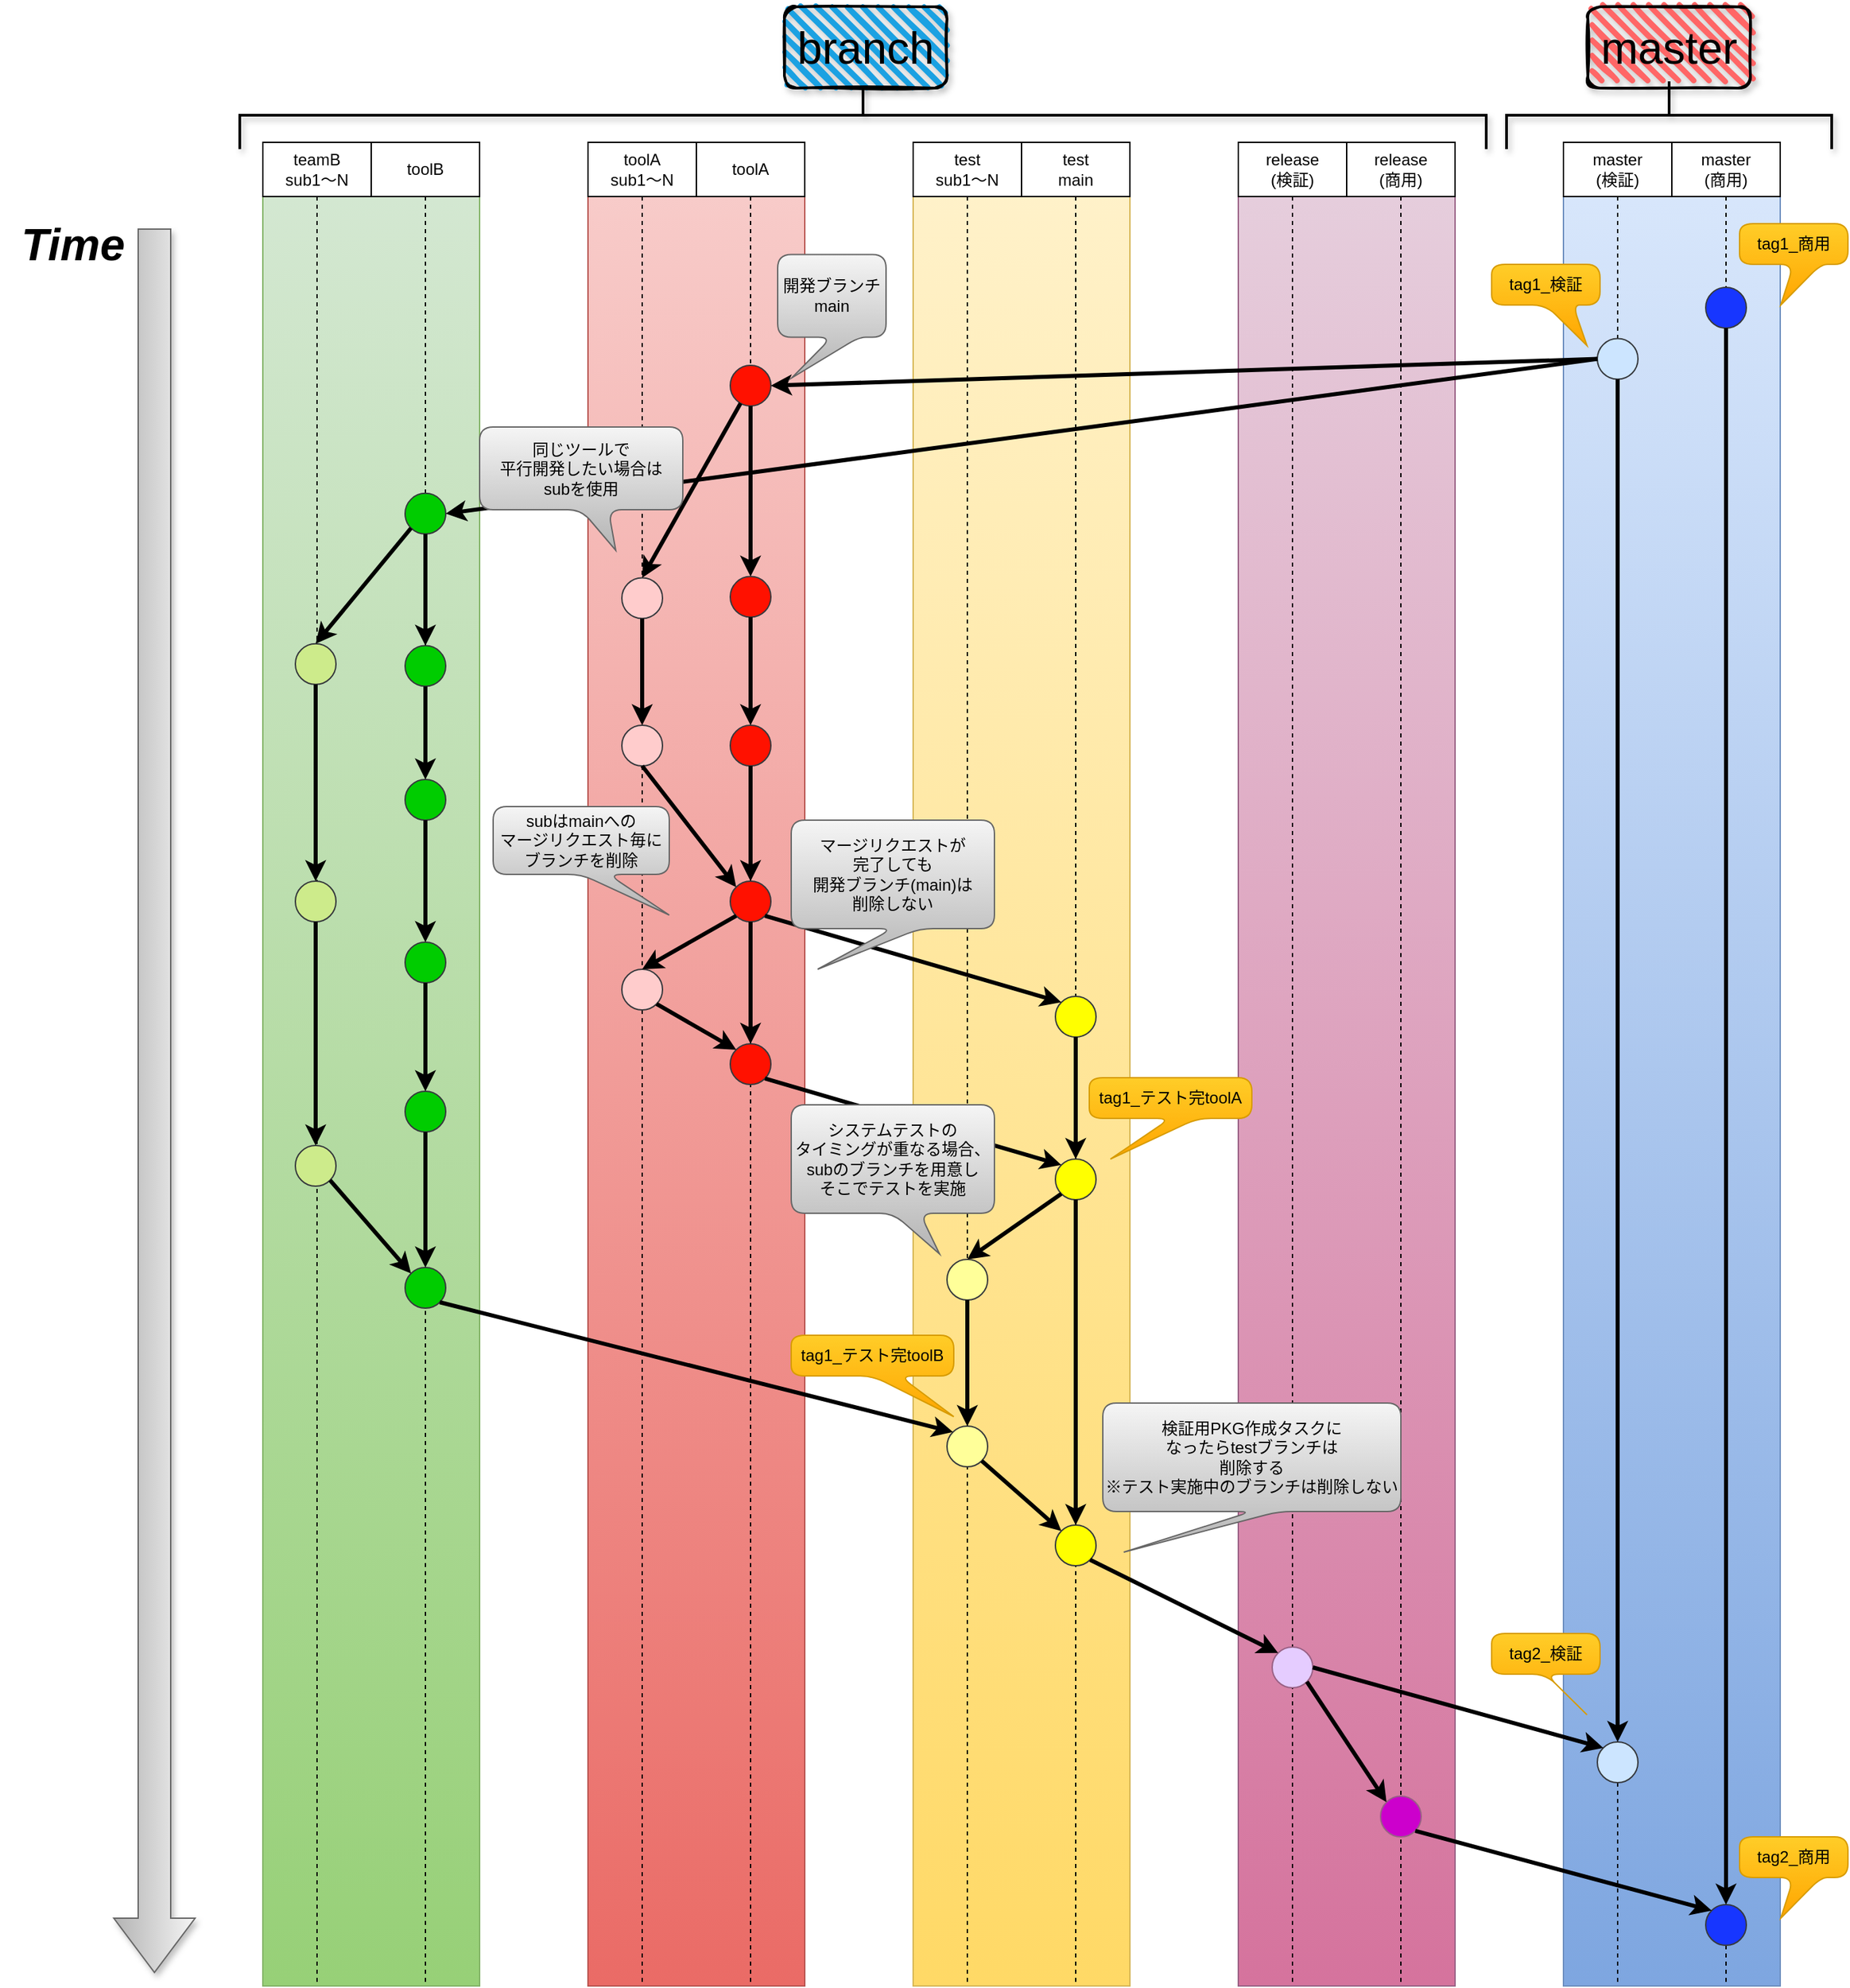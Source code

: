 <mxfile version="13.9.9" type="device" pages="2"><diagram id="IClU_ToWPoNfzdORBMks" name="Page-1"><mxGraphModel dx="2110" dy="1977" grid="1" gridSize="10" guides="1" tooltips="1" connect="1" arrows="1" fold="1" page="1" pageScale="1" pageWidth="827" pageHeight="1169" math="0" shadow="0"><root><mxCell id="0"/><mxCell id="1" parent="0"/><mxCell id="rKICAco0FQT5NdLi1Q3h-59" value="" style="group;gradientColor=#7ea6e0;fillColor=#dae8fc;strokeColor=#6c8ebf;" parent="1" vertex="1" connectable="0"><mxGeometry x="800" y="40" width="160" height="1360" as="geometry"/></mxCell><mxCell id="rKICAco0FQT5NdLi1Q3h-5" value="master&lt;br&gt;(商用)" style="shape=umlLifeline;perimeter=lifelinePerimeter;whiteSpace=wrap;html=1;container=1;collapsible=0;recursiveResize=0;outlineConnect=0;" parent="rKICAco0FQT5NdLi1Q3h-59" vertex="1"><mxGeometry x="80" width="80" height="1360" as="geometry"/></mxCell><mxCell id="sQwXDVwgO27VP8D8k_k5-7" value="" style="ellipse;whiteSpace=wrap;html=1;aspect=fixed;strokeColor=#36393d;fillColor=#1736FF;" parent="rKICAco0FQT5NdLi1Q3h-5" vertex="1"><mxGeometry x="25" y="107" width="30" height="30" as="geometry"/></mxCell><mxCell id="rKICAco0FQT5NdLi1Q3h-123" value="" style="ellipse;whiteSpace=wrap;html=1;aspect=fixed;strokeColor=#36393d;fillColor=#1736FF;" parent="rKICAco0FQT5NdLi1Q3h-5" vertex="1"><mxGeometry x="25" y="1300" width="30" height="30" as="geometry"/></mxCell><mxCell id="rKICAco0FQT5NdLi1Q3h-128" value="" style="endArrow=classic;html=1;strokeWidth=3;entryX=0.5;entryY=0;entryDx=0;entryDy=0;" parent="rKICAco0FQT5NdLi1Q3h-5" source="sQwXDVwgO27VP8D8k_k5-7" target="rKICAco0FQT5NdLi1Q3h-123" edge="1"><mxGeometry width="50" height="50" relative="1" as="geometry"><mxPoint x="-179.393" y="1255.604" as="sourcePoint"/><mxPoint x="39.393" y="1314.393" as="targetPoint"/></mxGeometry></mxCell><mxCell id="rKICAco0FQT5NdLi1Q3h-24" value="master&lt;br&gt;(検証)" style="shape=umlLifeline;perimeter=lifelinePerimeter;whiteSpace=wrap;html=1;container=1;collapsible=0;recursiveResize=0;outlineConnect=0;" parent="rKICAco0FQT5NdLi1Q3h-59" vertex="1"><mxGeometry width="80" height="1360" as="geometry"/></mxCell><mxCell id="rKICAco0FQT5NdLi1Q3h-25" value="" style="ellipse;whiteSpace=wrap;html=1;aspect=fixed;strokeColor=#36393d;direction=south;fillColor=#cce5ff;" parent="rKICAco0FQT5NdLi1Q3h-24" vertex="1"><mxGeometry x="25" y="144.778" width="30" height="30" as="geometry"/></mxCell><mxCell id="rKICAco0FQT5NdLi1Q3h-124" value="" style="ellipse;whiteSpace=wrap;html=1;aspect=fixed;strokeColor=#36393d;direction=south;fillColor=#cce5ff;" parent="rKICAco0FQT5NdLi1Q3h-24" vertex="1"><mxGeometry x="25" y="1179.998" width="30" height="30" as="geometry"/></mxCell><mxCell id="rKICAco0FQT5NdLi1Q3h-126" value="" style="endArrow=classic;html=1;strokeWidth=3;exitX=1;exitY=0.5;exitDx=0;exitDy=0;entryX=0;entryY=0.5;entryDx=0;entryDy=0;" parent="rKICAco0FQT5NdLi1Q3h-24" source="rKICAco0FQT5NdLi1Q3h-25" target="rKICAco0FQT5NdLi1Q3h-124" edge="1"><mxGeometry width="50" height="50" relative="1" as="geometry"><mxPoint x="-175" y="1134.997" as="sourcePoint"/><mxPoint x="39.393" y="1164.391" as="targetPoint"/></mxGeometry></mxCell><mxCell id="rKICAco0FQT5NdLi1Q3h-90" value="" style="group;gradientColor=#d5739d;fillColor=#e6d0de;strokeColor=#996185;" parent="1" vertex="1" connectable="0"><mxGeometry x="560" y="40" width="160" height="1360" as="geometry"/></mxCell><mxCell id="rKICAco0FQT5NdLi1Q3h-6" value="release&lt;br&gt;(商用)" style="shape=umlLifeline;perimeter=lifelinePerimeter;whiteSpace=wrap;html=1;container=1;collapsible=0;recursiveResize=0;outlineConnect=0;size=40;" parent="rKICAco0FQT5NdLi1Q3h-90" vertex="1"><mxGeometry x="80" width="80" height="1360" as="geometry"/></mxCell><mxCell id="rKICAco0FQT5NdLi1Q3h-121" value="" style="ellipse;whiteSpace=wrap;html=1;aspect=fixed;strokeColor=#996185;fillColor=#CC00CC;" parent="rKICAco0FQT5NdLi1Q3h-6" vertex="1"><mxGeometry x="25" y="1219.997" width="30" height="30" as="geometry"/></mxCell><mxCell id="rKICAco0FQT5NdLi1Q3h-17" value="release&lt;br&gt;(検証)" style="shape=umlLifeline;perimeter=lifelinePerimeter;whiteSpace=wrap;html=1;container=1;collapsible=0;recursiveResize=0;outlineConnect=0;size=40;" parent="rKICAco0FQT5NdLi1Q3h-90" vertex="1"><mxGeometry width="80" height="1360" as="geometry"/></mxCell><mxCell id="rKICAco0FQT5NdLi1Q3h-119" value="" style="ellipse;whiteSpace=wrap;html=1;aspect=fixed;strokeColor=#996185;fillColor=#E5CCFF;" parent="rKICAco0FQT5NdLi1Q3h-17" vertex="1"><mxGeometry x="25.0" y="1109.997" width="30" height="30" as="geometry"/></mxCell><mxCell id="rKICAco0FQT5NdLi1Q3h-122" value="" style="endArrow=classic;html=1;strokeWidth=3;exitX=1;exitY=1;exitDx=0;exitDy=0;entryX=0;entryY=0;entryDx=0;entryDy=0;" parent="rKICAco0FQT5NdLi1Q3h-90" source="rKICAco0FQT5NdLi1Q3h-119" target="rKICAco0FQT5NdLi1Q3h-121" edge="1"><mxGeometry width="50" height="50" relative="1" as="geometry"><mxPoint x="-99.393" y="1055.604" as="sourcePoint"/><mxPoint x="39.393" y="1124.391" as="targetPoint"/></mxGeometry></mxCell><mxCell id="rKICAco0FQT5NdLi1Q3h-134" value="" style="group;gradientColor=#ffd966;fillColor=#fff2cc;strokeColor=#d6b656;" parent="1" vertex="1" connectable="0"><mxGeometry x="320" y="40" width="160" height="1360" as="geometry"/></mxCell><mxCell id="rKICAco0FQT5NdLi1Q3h-7" value="test&lt;br&gt;main" style="shape=umlLifeline;perimeter=lifelinePerimeter;whiteSpace=wrap;html=1;container=1;collapsible=0;recursiveResize=0;outlineConnect=0;" parent="rKICAco0FQT5NdLi1Q3h-134" vertex="1"><mxGeometry x="80" width="80" height="1360" as="geometry"/></mxCell><mxCell id="rKICAco0FQT5NdLi1Q3h-52" value="" style="ellipse;whiteSpace=wrap;html=1;aspect=fixed;strokeColor=#36393d;fillColor=#FFFF00;" parent="rKICAco0FQT5NdLi1Q3h-7" vertex="1"><mxGeometry x="25" y="629.997" width="30" height="30" as="geometry"/></mxCell><mxCell id="rKICAco0FQT5NdLi1Q3h-56" value="" style="ellipse;whiteSpace=wrap;html=1;aspect=fixed;strokeColor=#36393d;fillColor=#FFFF00;" parent="rKICAco0FQT5NdLi1Q3h-7" vertex="1"><mxGeometry x="25" y="749.997" width="30" height="30" as="geometry"/></mxCell><mxCell id="rKICAco0FQT5NdLi1Q3h-58" value="" style="endArrow=classic;html=1;entryX=0.5;entryY=0;entryDx=0;entryDy=0;strokeWidth=3;exitX=0.5;exitY=1;exitDx=0;exitDy=0;" parent="rKICAco0FQT5NdLi1Q3h-7" source="rKICAco0FQT5NdLi1Q3h-52" target="rKICAco0FQT5NdLi1Q3h-56" edge="1"><mxGeometry width="50" height="50" relative="1" as="geometry"><mxPoint x="-99.393" y="385.808" as="sourcePoint"/><mxPoint x="39.393" y="457.192" as="targetPoint"/></mxGeometry></mxCell><mxCell id="rKICAco0FQT5NdLi1Q3h-106" value="" style="ellipse;whiteSpace=wrap;html=1;aspect=fixed;strokeColor=#36393d;fillColor=#FFFF00;" parent="rKICAco0FQT5NdLi1Q3h-7" vertex="1"><mxGeometry x="25" y="1019.997" width="30" height="30" as="geometry"/></mxCell><mxCell id="rKICAco0FQT5NdLi1Q3h-107" value="" style="endArrow=classic;html=1;strokeWidth=3;exitX=0.5;exitY=1;exitDx=0;exitDy=0;entryX=0.5;entryY=0;entryDx=0;entryDy=0;" parent="rKICAco0FQT5NdLi1Q3h-7" source="rKICAco0FQT5NdLi1Q3h-56" target="rKICAco0FQT5NdLi1Q3h-106" edge="1"><mxGeometry width="50" height="50" relative="1" as="geometry"><mxPoint x="-30" y="864.001" as="sourcePoint"/><mxPoint x="-30" y="957" as="targetPoint"/></mxGeometry></mxCell><mxCell id="rKICAco0FQT5NdLi1Q3h-91" value="test&lt;br&gt;sub1～N" style="shape=umlLifeline;perimeter=lifelinePerimeter;whiteSpace=wrap;html=1;container=1;collapsible=0;recursiveResize=0;outlineConnect=0;" parent="rKICAco0FQT5NdLi1Q3h-134" vertex="1"><mxGeometry width="80" height="1360" as="geometry"/></mxCell><mxCell id="rKICAco0FQT5NdLi1Q3h-97" value="" style="ellipse;whiteSpace=wrap;html=1;aspect=fixed;strokeColor=#36393d;fillColor=#FFFF99;" parent="rKICAco0FQT5NdLi1Q3h-91" vertex="1"><mxGeometry x="25" y="824.001" width="30" height="30" as="geometry"/></mxCell><mxCell id="rKICAco0FQT5NdLi1Q3h-98" value="" style="ellipse;whiteSpace=wrap;html=1;aspect=fixed;strokeColor=#36393d;fillColor=#FFFF99;" parent="rKICAco0FQT5NdLi1Q3h-91" vertex="1"><mxGeometry x="25" y="947" width="30" height="30" as="geometry"/></mxCell><mxCell id="rKICAco0FQT5NdLi1Q3h-100" value="" style="endArrow=classic;html=1;strokeWidth=3;exitX=0.5;exitY=1;exitDx=0;exitDy=0;entryX=0.5;entryY=0;entryDx=0;entryDy=0;" parent="rKICAco0FQT5NdLi1Q3h-91" source="rKICAco0FQT5NdLi1Q3h-97" target="rKICAco0FQT5NdLi1Q3h-98" edge="1"><mxGeometry width="50" height="50" relative="1" as="geometry"><mxPoint x="119.393" y="1048.808" as="sourcePoint"/><mxPoint x="50" y="1102.714" as="targetPoint"/></mxGeometry></mxCell><mxCell id="rKICAco0FQT5NdLi1Q3h-86" value="" style="endArrow=classic;html=1;strokeWidth=3;exitX=0;exitY=1;exitDx=0;exitDy=0;entryX=0.5;entryY=0;entryDx=0;entryDy=0;" parent="rKICAco0FQT5NdLi1Q3h-134" source="rKICAco0FQT5NdLi1Q3h-56" target="rKICAco0FQT5NdLi1Q3h-97" edge="1"><mxGeometry x="320" y="40" width="50" height="50" as="geometry"><mxPoint x="450" y="686.143" as="sourcePoint"/><mxPoint x="380" y="1131" as="targetPoint"/></mxGeometry></mxCell><mxCell id="rKICAco0FQT5NdLi1Q3h-117" value="" style="endArrow=classic;html=1;strokeWidth=3;exitX=1;exitY=1;exitDx=0;exitDy=0;entryX=0;entryY=0;entryDx=0;entryDy=0;" parent="rKICAco0FQT5NdLi1Q3h-134" source="rKICAco0FQT5NdLi1Q3h-98" target="rKICAco0FQT5NdLi1Q3h-106" edge="1"><mxGeometry x="320" y="40" width="50" height="50" as="geometry"><mxPoint x="370" y="904.001" as="sourcePoint"/><mxPoint x="370" y="997" as="targetPoint"/></mxGeometry></mxCell><mxCell id="rKICAco0FQT5NdLi1Q3h-133" value="" style="group;gradientColor=#ea6b66;fillColor=#f8cecc;strokeColor=#b85450;" parent="1" vertex="1" connectable="0"><mxGeometry x="80" y="40" width="160" height="1360" as="geometry"/></mxCell><mxCell id="rKICAco0FQT5NdLi1Q3h-8" value="toolA" style="shape=umlLifeline;perimeter=lifelinePerimeter;whiteSpace=wrap;html=1;container=1;collapsible=0;recursiveResize=0;outlineConnect=0;" parent="rKICAco0FQT5NdLi1Q3h-133" vertex="1"><mxGeometry x="80" width="80" height="1360" as="geometry"/></mxCell><mxCell id="rKICAco0FQT5NdLi1Q3h-13" value="" style="ellipse;whiteSpace=wrap;html=1;aspect=fixed;strokeColor=#36393d;fillColor=#FF1100;" parent="rKICAco0FQT5NdLi1Q3h-8" vertex="1"><mxGeometry x="25" y="164.476" width="30" height="30" as="geometry"/></mxCell><mxCell id="rKICAco0FQT5NdLi1Q3h-39" value="" style="ellipse;whiteSpace=wrap;html=1;aspect=fixed;strokeColor=#36393d;fillColor=#FF1100;" parent="rKICAco0FQT5NdLi1Q3h-8" vertex="1"><mxGeometry x="25" y="320.305" width="30" height="30" as="geometry"/></mxCell><mxCell id="rKICAco0FQT5NdLi1Q3h-40" value="" style="ellipse;whiteSpace=wrap;html=1;aspect=fixed;strokeColor=#36393d;fillColor=#FF1100;" parent="rKICAco0FQT5NdLi1Q3h-8" vertex="1"><mxGeometry x="25" y="430.003" width="30" height="30" as="geometry"/></mxCell><mxCell id="rKICAco0FQT5NdLi1Q3h-42" value="" style="ellipse;whiteSpace=wrap;html=1;aspect=fixed;strokeColor=#36393d;fillColor=#FF1100;" parent="rKICAco0FQT5NdLi1Q3h-8" vertex="1"><mxGeometry x="25" y="545.0" width="30" height="30" as="geometry"/></mxCell><mxCell id="rKICAco0FQT5NdLi1Q3h-45" value="" style="endArrow=classic;html=1;exitX=0.5;exitY=1;exitDx=0;exitDy=0;entryX=0.5;entryY=0;entryDx=0;entryDy=0;strokeWidth=3;" parent="rKICAco0FQT5NdLi1Q3h-8" source="rKICAco0FQT5NdLi1Q3h-39" target="rKICAco0FQT5NdLi1Q3h-40" edge="1"><mxGeometry width="50" height="50" relative="1" as="geometry"><mxPoint x="110" y="485.587" as="sourcePoint"/><mxPoint x="40" y="485.587" as="targetPoint"/></mxGeometry></mxCell><mxCell id="rKICAco0FQT5NdLi1Q3h-47" value="" style="endArrow=classic;html=1;exitX=0.5;exitY=1;exitDx=0;exitDy=0;entryX=0.5;entryY=0;entryDx=0;entryDy=0;strokeWidth=3;" parent="rKICAco0FQT5NdLi1Q3h-8" source="rKICAco0FQT5NdLi1Q3h-13" target="rKICAco0FQT5NdLi1Q3h-39" edge="1"><mxGeometry width="50" height="50" relative="1" as="geometry"><mxPoint x="50" y="396.81" as="sourcePoint"/><mxPoint x="50" y="495.032" as="targetPoint"/></mxGeometry></mxCell><mxCell id="rKICAco0FQT5NdLi1Q3h-51" value="" style="endArrow=classic;html=1;entryX=0.5;entryY=0;entryDx=0;entryDy=0;strokeWidth=3;exitX=0.5;exitY=1;exitDx=0;exitDy=0;" parent="rKICAco0FQT5NdLi1Q3h-8" source="rKICAco0FQT5NdLi1Q3h-40" target="rKICAco0FQT5NdLi1Q3h-42" edge="1"><mxGeometry width="50" height="50" relative="1" as="geometry"><mxPoint x="110" y="617.81" as="sourcePoint"/><mxPoint x="50" y="495.032" as="targetPoint"/></mxGeometry></mxCell><mxCell id="rKICAco0FQT5NdLi1Q3h-54" value="" style="ellipse;whiteSpace=wrap;html=1;aspect=fixed;strokeColor=#36393d;fillColor=#FF1100;" parent="rKICAco0FQT5NdLi1Q3h-8" vertex="1"><mxGeometry x="25" y="665.005" width="30" height="30" as="geometry"/></mxCell><mxCell id="rKICAco0FQT5NdLi1Q3h-55" value="" style="endArrow=classic;html=1;strokeWidth=3;entryX=0.5;entryY=0;entryDx=0;entryDy=0;exitX=0.5;exitY=1;exitDx=0;exitDy=0;" parent="rKICAco0FQT5NdLi1Q3h-8" source="rKICAco0FQT5NdLi1Q3h-42" target="rKICAco0FQT5NdLi1Q3h-54" edge="1"><mxGeometry width="50" height="50" relative="1" as="geometry"><mxPoint x="130" y="768.921" as="sourcePoint"/><mxPoint x="90" y="825.587" as="targetPoint"/></mxGeometry></mxCell><mxCell id="rKICAco0FQT5NdLi1Q3h-9" value="toolA&lt;br&gt;sub1～N" style="shape=umlLifeline;perimeter=lifelinePerimeter;whiteSpace=wrap;html=1;container=1;collapsible=0;recursiveResize=0;outlineConnect=0;" parent="rKICAco0FQT5NdLi1Q3h-133" vertex="1"><mxGeometry width="80" height="1360" as="geometry"/></mxCell><mxCell id="rKICAco0FQT5NdLi1Q3h-38" value="" style="ellipse;whiteSpace=wrap;html=1;aspect=fixed;strokeColor=#36393d;fillColor=#ffcccc;" parent="rKICAco0FQT5NdLi1Q3h-9" vertex="1"><mxGeometry x="25" y="321.254" width="30" height="30" as="geometry"/></mxCell><mxCell id="rKICAco0FQT5NdLi1Q3h-41" value="" style="ellipse;whiteSpace=wrap;html=1;aspect=fixed;strokeColor=#36393d;fillColor=#ffcccc;" parent="rKICAco0FQT5NdLi1Q3h-9" vertex="1"><mxGeometry x="25" y="429.998" width="30" height="30" as="geometry"/></mxCell><mxCell id="rKICAco0FQT5NdLi1Q3h-49" value="" style="endArrow=classic;html=1;exitX=0.5;exitY=1;exitDx=0;exitDy=0;entryX=0.5;entryY=0;entryDx=0;entryDy=0;strokeWidth=3;" parent="rKICAco0FQT5NdLi1Q3h-9" source="rKICAco0FQT5NdLi1Q3h-38" target="rKICAco0FQT5NdLi1Q3h-41" edge="1"><mxGeometry width="50" height="50" relative="1" as="geometry"><mxPoint x="130" y="240.032" as="sourcePoint"/><mxPoint x="50" y="340.143" as="targetPoint"/></mxGeometry></mxCell><mxCell id="rKICAco0FQT5NdLi1Q3h-111" value="" style="ellipse;whiteSpace=wrap;html=1;aspect=fixed;strokeColor=#36393d;fillColor=#ffcccc;" parent="rKICAco0FQT5NdLi1Q3h-9" vertex="1"><mxGeometry x="25" y="609.998" width="30" height="30" as="geometry"/></mxCell><mxCell id="rKICAco0FQT5NdLi1Q3h-48" value="" style="endArrow=classic;html=1;entryX=0.5;entryY=0;entryDx=0;entryDy=0;strokeWidth=3;" parent="rKICAco0FQT5NdLi1Q3h-133" source="rKICAco0FQT5NdLi1Q3h-13" target="rKICAco0FQT5NdLi1Q3h-38" edge="1"><mxGeometry x="80" y="40" width="50" height="50" as="geometry"><mxPoint x="220" y="455.698" as="sourcePoint"/><mxPoint x="220" y="553.921" as="targetPoint"/></mxGeometry></mxCell><mxCell id="rKICAco0FQT5NdLi1Q3h-50" value="" style="endArrow=classic;html=1;exitX=0.5;exitY=1;exitDx=0;exitDy=0;entryX=0;entryY=0;entryDx=0;entryDy=0;strokeWidth=3;" parent="rKICAco0FQT5NdLi1Q3h-133" source="rKICAco0FQT5NdLi1Q3h-41" target="rKICAco0FQT5NdLi1Q3h-42" edge="1"><mxGeometry x="80" y="40" width="50" height="50" as="geometry"><mxPoint x="130" y="436.81" as="sourcePoint"/><mxPoint x="130" y="525.587" as="targetPoint"/></mxGeometry></mxCell><mxCell id="rKICAco0FQT5NdLi1Q3h-112" value="" style="endArrow=classic;html=1;exitX=0;exitY=1;exitDx=0;exitDy=0;entryX=0.5;entryY=0;entryDx=0;entryDy=0;strokeWidth=3;" parent="rKICAco0FQT5NdLi1Q3h-133" source="rKICAco0FQT5NdLi1Q3h-42" target="rKICAco0FQT5NdLi1Q3h-111" edge="1"><mxGeometry x="80" y="40" width="50" height="50" as="geometry"><mxPoint x="130" y="509.998" as="sourcePoint"/><mxPoint x="199.393" y="599.393" as="targetPoint"/></mxGeometry></mxCell><mxCell id="rKICAco0FQT5NdLi1Q3h-113" value="" style="endArrow=classic;html=1;exitX=1;exitY=1;exitDx=0;exitDy=0;entryX=0;entryY=0;entryDx=0;entryDy=0;strokeWidth=3;" parent="rKICAco0FQT5NdLi1Q3h-133" source="rKICAco0FQT5NdLi1Q3h-111" target="rKICAco0FQT5NdLi1Q3h-54" edge="1"><mxGeometry x="80" y="40" width="50" height="50" as="geometry"><mxPoint x="199.393" y="620.606" as="sourcePoint"/><mxPoint x="130" y="659.998" as="targetPoint"/></mxGeometry></mxCell><mxCell id="rKICAco0FQT5NdLi1Q3h-18" value="" style="group;gradientColor=#97d077;fillColor=#d5e8d4;strokeColor=#82b366;" parent="1" vertex="1" connectable="0"><mxGeometry x="-160" y="40" width="160" height="1360" as="geometry"/></mxCell><mxCell id="rKICAco0FQT5NdLi1Q3h-10" value="toolB" style="shape=umlLifeline;perimeter=lifelinePerimeter;whiteSpace=wrap;html=1;container=1;collapsible=0;recursiveResize=0;outlineConnect=0;" parent="rKICAco0FQT5NdLi1Q3h-18" vertex="1"><mxGeometry x="80" width="80" height="1360.0" as="geometry"/></mxCell><mxCell id="rKICAco0FQT5NdLi1Q3h-14" value="" style="ellipse;whiteSpace=wrap;html=1;aspect=fixed;strokeColor=#36393d;fillColor=#00CC00;" parent="rKICAco0FQT5NdLi1Q3h-10" vertex="1"><mxGeometry x="25" y="258.921" width="30" height="30" as="geometry"/></mxCell><mxCell id="rKICAco0FQT5NdLi1Q3h-70" value="" style="ellipse;whiteSpace=wrap;html=1;aspect=fixed;strokeColor=#36393d;fillColor=#00CC00;" parent="rKICAco0FQT5NdLi1Q3h-10" vertex="1"><mxGeometry x="25" y="700.001" width="30" height="30" as="geometry"/></mxCell><mxCell id="rKICAco0FQT5NdLi1Q3h-72" value="" style="ellipse;whiteSpace=wrap;html=1;aspect=fixed;strokeColor=#36393d;fillColor=#00CC00;" parent="rKICAco0FQT5NdLi1Q3h-10" vertex="1"><mxGeometry x="25" y="830.005" width="30" height="30" as="geometry"/></mxCell><mxCell id="rKICAco0FQT5NdLi1Q3h-78" value="" style="endArrow=classic;html=1;strokeWidth=3;entryX=0.5;entryY=0;entryDx=0;entryDy=0;exitX=0.5;exitY=1;exitDx=0;exitDy=0;" parent="rKICAco0FQT5NdLi1Q3h-10" source="rKICAco0FQT5NdLi1Q3h-70" target="rKICAco0FQT5NdLi1Q3h-72" edge="1"><mxGeometry width="50" height="50" relative="1" as="geometry"><mxPoint x="40" y="731.143" as="sourcePoint"/><mxPoint x="50" y="726.888" as="targetPoint"/></mxGeometry></mxCell><mxCell id="rKICAco0FQT5NdLi1Q3h-68" value="" style="ellipse;whiteSpace=wrap;html=1;aspect=fixed;strokeColor=#36393d;fillColor=#00CC00;" parent="rKICAco0FQT5NdLi1Q3h-10" vertex="1"><mxGeometry x="25" y="470.005" width="30" height="30" as="geometry"/></mxCell><mxCell id="rKICAco0FQT5NdLi1Q3h-69" value="" style="ellipse;whiteSpace=wrap;html=1;aspect=fixed;strokeColor=#36393d;fillColor=#00CC00;" parent="rKICAco0FQT5NdLi1Q3h-10" vertex="1"><mxGeometry x="25" y="590.001" width="30" height="30" as="geometry"/></mxCell><mxCell id="rKICAco0FQT5NdLi1Q3h-76" value="" style="endArrow=classic;html=1;strokeWidth=3;exitX=0.5;exitY=1;exitDx=0;exitDy=0;" parent="rKICAco0FQT5NdLi1Q3h-10" source="rKICAco0FQT5NdLi1Q3h-68" target="rKICAco0FQT5NdLi1Q3h-69" edge="1"><mxGeometry width="50" height="50" relative="1" as="geometry"><mxPoint x="50" y="427.971" as="sourcePoint"/><mxPoint x="50" y="504.471" as="targetPoint"/></mxGeometry></mxCell><mxCell id="rKICAco0FQT5NdLi1Q3h-77" value="" style="endArrow=classic;html=1;strokeWidth=3;entryX=0.5;entryY=0;entryDx=0;entryDy=0;" parent="rKICAco0FQT5NdLi1Q3h-10" source="rKICAco0FQT5NdLi1Q3h-69" target="rKICAco0FQT5NdLi1Q3h-70" edge="1"><mxGeometry width="50" height="50" relative="1" as="geometry"><mxPoint x="50" y="546.971" as="sourcePoint"/><mxPoint x="50" y="607.888" as="targetPoint"/></mxGeometry></mxCell><mxCell id="rKICAco0FQT5NdLi1Q3h-11" value="teamB&lt;br&gt;sub1～N" style="shape=umlLifeline;perimeter=lifelinePerimeter;whiteSpace=wrap;html=1;container=1;collapsible=0;recursiveResize=0;outlineConnect=0;" parent="rKICAco0FQT5NdLi1Q3h-18" vertex="1"><mxGeometry width="80" height="1360.0" as="geometry"/></mxCell><mxCell id="rKICAco0FQT5NdLi1Q3h-65" value="" style="ellipse;whiteSpace=wrap;html=1;aspect=fixed;fillColor=#cdeb8b;strokeColor=#36393d;" parent="rKICAco0FQT5NdLi1Q3h-11" vertex="1"><mxGeometry x="24" y="369.888" width="30" height="30" as="geometry"/></mxCell><mxCell id="rKICAco0FQT5NdLi1Q3h-71" value="" style="ellipse;whiteSpace=wrap;html=1;aspect=fixed;fillColor=#cdeb8b;strokeColor=#36393d;" parent="rKICAco0FQT5NdLi1Q3h-11" vertex="1"><mxGeometry x="24" y="545.005" width="30" height="30" as="geometry"/></mxCell><mxCell id="rKICAco0FQT5NdLi1Q3h-73" value="" style="ellipse;whiteSpace=wrap;html=1;aspect=fixed;fillColor=#cdeb8b;strokeColor=#36393d;" parent="rKICAco0FQT5NdLi1Q3h-11" vertex="1"><mxGeometry x="24" y="739.998" width="30" height="30" as="geometry"/></mxCell><mxCell id="rKICAco0FQT5NdLi1Q3h-80" value="" style="endArrow=classic;html=1;strokeWidth=3;exitX=0.5;exitY=1;exitDx=0;exitDy=0;entryX=0.5;entryY=0;entryDx=0;entryDy=0;" parent="rKICAco0FQT5NdLi1Q3h-11" source="rKICAco0FQT5NdLi1Q3h-65" target="rKICAco0FQT5NdLi1Q3h-71" edge="1"><mxGeometry width="50" height="50" relative="1" as="geometry"><mxPoint x="119.393" y="309.363" as="sourcePoint"/><mxPoint x="49" y="384.055" as="targetPoint"/></mxGeometry></mxCell><mxCell id="rKICAco0FQT5NdLi1Q3h-81" value="" style="endArrow=classic;html=1;strokeWidth=3;entryX=0.5;entryY=0;entryDx=0;entryDy=0;exitX=0.5;exitY=1;exitDx=0;exitDy=0;" parent="rKICAco0FQT5NdLi1Q3h-11" source="rKICAco0FQT5NdLi1Q3h-71" target="rKICAco0FQT5NdLi1Q3h-73" edge="1"><mxGeometry width="50" height="50" relative="1" as="geometry"><mxPoint x="40" y="631.976" as="sourcePoint"/><mxPoint x="49" y="606.471" as="targetPoint"/></mxGeometry></mxCell><mxCell id="rKICAco0FQT5NdLi1Q3h-67" value="" style="ellipse;whiteSpace=wrap;html=1;aspect=fixed;strokeColor=#36393d;fillColor=#00CC00;" parent="rKICAco0FQT5NdLi1Q3h-18" vertex="1"><mxGeometry x="105" y="371.305" width="30" height="30" as="geometry"/></mxCell><mxCell id="rKICAco0FQT5NdLi1Q3h-74" value="" style="endArrow=classic;html=1;exitX=0.5;exitY=1;exitDx=0;exitDy=0;entryX=0.5;entryY=0;entryDx=0;entryDy=0;strokeWidth=3;" parent="rKICAco0FQT5NdLi1Q3h-18" source="rKICAco0FQT5NdLi1Q3h-14" target="rKICAco0FQT5NdLi1Q3h-67" edge="1"><mxGeometry width="50" height="50" relative="1" as="geometry"><mxPoint x="290" y="377.921" as="sourcePoint"/><mxPoint x="290" y="480.865" as="targetPoint"/></mxGeometry></mxCell><mxCell id="rKICAco0FQT5NdLi1Q3h-75" value="" style="endArrow=classic;html=1;entryX=0.5;entryY=0;entryDx=0;entryDy=0;strokeWidth=3;exitX=0.5;exitY=1;exitDx=0;exitDy=0;" parent="rKICAco0FQT5NdLi1Q3h-18" source="rKICAco0FQT5NdLi1Q3h-67" target="rKICAco0FQT5NdLi1Q3h-68" edge="1"><mxGeometry width="50" height="50" relative="1" as="geometry"><mxPoint x="120" y="391.143" as="sourcePoint"/><mxPoint x="130" y="385.471" as="targetPoint"/></mxGeometry></mxCell><mxCell id="rKICAco0FQT5NdLi1Q3h-79" value="" style="endArrow=classic;html=1;strokeWidth=3;entryX=0.5;entryY=0;entryDx=0;entryDy=0;exitX=0;exitY=1;exitDx=0;exitDy=0;" parent="rKICAco0FQT5NdLi1Q3h-18" source="rKICAco0FQT5NdLi1Q3h-14" target="rKICAco0FQT5NdLi1Q3h-65" edge="1"><mxGeometry width="50" height="50" relative="1" as="geometry"><mxPoint x="130" y="769.388" as="sourcePoint"/><mxPoint x="130" y="886.971" as="targetPoint"/></mxGeometry></mxCell><mxCell id="rKICAco0FQT5NdLi1Q3h-82" value="" style="endArrow=classic;html=1;strokeWidth=3;entryX=0;entryY=0;entryDx=0;entryDy=0;exitX=1;exitY=1;exitDx=0;exitDy=0;" parent="rKICAco0FQT5NdLi1Q3h-18" source="rKICAco0FQT5NdLi1Q3h-73" target="rKICAco0FQT5NdLi1Q3h-72" edge="1"><mxGeometry width="50" height="50" relative="1" as="geometry"><mxPoint x="49" y="648.971" as="sourcePoint"/><mxPoint x="49" y="830.305" as="targetPoint"/></mxGeometry></mxCell><mxCell id="rKICAco0FQT5NdLi1Q3h-28" value="tag1_商用" style="shape=callout;whiteSpace=wrap;html=1;perimeter=calloutPerimeter;rounded=1;gradientColor=#ffa500;fillColor=#ffcd28;strokeColor=#d79b00;position2=0.38;" parent="1" vertex="1"><mxGeometry x="930" y="100" width="80" height="60" as="geometry"/></mxCell><mxCell id="rKICAco0FQT5NdLi1Q3h-30" value="" style="endArrow=classic;html=1;exitX=0.5;exitY=1;exitDx=0;exitDy=0;entryX=1;entryY=0.5;entryDx=0;entryDy=0;strokeWidth=3;" parent="1" source="rKICAco0FQT5NdLi1Q3h-25" target="rKICAco0FQT5NdLi1Q3h-13" edge="1"><mxGeometry width="50" height="50" relative="1" as="geometry"><mxPoint x="290" y="167" as="sourcePoint"/><mxPoint x="340" y="117" as="targetPoint"/></mxGeometry></mxCell><mxCell id="rKICAco0FQT5NdLi1Q3h-31" value="" style="endArrow=classic;html=1;exitX=0.5;exitY=1;exitDx=0;exitDy=0;entryX=1;entryY=0.5;entryDx=0;entryDy=0;strokeWidth=3;" parent="1" source="rKICAco0FQT5NdLi1Q3h-25" target="rKICAco0FQT5NdLi1Q3h-14" edge="1"><mxGeometry width="50" height="50" relative="1" as="geometry"><mxPoint x="755" y="102" as="sourcePoint"/><mxPoint x="225" y="148" as="targetPoint"/></mxGeometry></mxCell><mxCell id="rKICAco0FQT5NdLi1Q3h-53" value="" style="endArrow=classic;html=1;entryX=0;entryY=0;entryDx=0;entryDy=0;strokeWidth=3;exitX=1;exitY=1;exitDx=0;exitDy=0;" parent="1" source="rKICAco0FQT5NdLi1Q3h-42" target="rKICAco0FQT5NdLi1Q3h-52" edge="1"><mxGeometry width="50" height="50" relative="1" as="geometry"><mxPoint x="210" y="276" as="sourcePoint"/><mxPoint x="210" y="321" as="targetPoint"/></mxGeometry></mxCell><mxCell id="rKICAco0FQT5NdLi1Q3h-57" value="" style="endArrow=classic;html=1;strokeWidth=3;entryX=0;entryY=0;entryDx=0;entryDy=0;exitX=1;exitY=1;exitDx=0;exitDy=0;" parent="1" source="rKICAco0FQT5NdLi1Q3h-54" target="rKICAco0FQT5NdLi1Q3h-56" edge="1"><mxGeometry width="50" height="50" relative="1" as="geometry"><mxPoint x="210" y="351" as="sourcePoint"/><mxPoint x="210" y="446" as="targetPoint"/></mxGeometry></mxCell><mxCell id="rKICAco0FQT5NdLi1Q3h-84" value="" style="endArrow=classic;html=1;strokeWidth=3;entryX=0;entryY=0;entryDx=0;entryDy=0;exitX=1;exitY=1;exitDx=0;exitDy=0;" parent="1" source="rKICAco0FQT5NdLi1Q3h-72" target="rKICAco0FQT5NdLi1Q3h-98" edge="1"><mxGeometry width="50" height="50" relative="1" as="geometry"><mxPoint x="-40" y="773" as="sourcePoint"/><mxPoint x="309.393" y="1041.393" as="targetPoint"/></mxGeometry></mxCell><mxCell id="rKICAco0FQT5NdLi1Q3h-116" value="subはmainへの&lt;br&gt;マージリクエスト毎に&lt;br&gt;ブランチを削除" style="shape=callout;whiteSpace=wrap;html=1;perimeter=calloutPerimeter;rounded=1;gradientColor=#b3b3b3;fillColor=#f5f5f5;strokeColor=#666666;position2=1;" parent="1" vertex="1"><mxGeometry x="10" y="530" width="130" height="80" as="geometry"/></mxCell><mxCell id="rKICAco0FQT5NdLi1Q3h-29" value="tag1_検証" style="shape=callout;whiteSpace=wrap;html=1;perimeter=calloutPerimeter;rounded=1;gradientColor=#ffa500;fillColor=#ffcd28;strokeColor=#d79b00;position2=0.88;" parent="1" vertex="1"><mxGeometry x="747" y="130" width="80" height="60" as="geometry"/></mxCell><mxCell id="rKICAco0FQT5NdLi1Q3h-61" value="同じツールで&lt;br&gt;平行開発したい場合は&lt;br&gt;subを使用" style="shape=callout;whiteSpace=wrap;html=1;perimeter=calloutPerimeter;rounded=1;gradientColor=#b3b3b3;fillColor=#f5f5f5;strokeColor=#666666;position2=0.67;" parent="1" vertex="1"><mxGeometry y="250" width="150" height="91" as="geometry"/></mxCell><mxCell id="rKICAco0FQT5NdLi1Q3h-120" value="" style="endArrow=classic;html=1;strokeWidth=3;exitX=1;exitY=1;exitDx=0;exitDy=0;entryX=0;entryY=0;entryDx=0;entryDy=0;" parent="1" source="rKICAco0FQT5NdLi1Q3h-106" target="rKICAco0FQT5NdLi1Q3h-119" edge="1"><mxGeometry width="50" height="50" relative="1" as="geometry"><mxPoint x="449.997" y="1131.604" as="sourcePoint"/><mxPoint x="131.39" y="1007" as="targetPoint"/></mxGeometry></mxCell><mxCell id="rKICAco0FQT5NdLi1Q3h-125" value="" style="endArrow=classic;html=1;strokeWidth=3;exitX=1;exitY=0.5;exitDx=0;exitDy=0;entryX=0;entryY=1;entryDx=0;entryDy=0;" parent="1" source="rKICAco0FQT5NdLi1Q3h-119" target="rKICAco0FQT5NdLi1Q3h-124" edge="1"><mxGeometry width="50" height="50" relative="1" as="geometry"><mxPoint x="620.607" y="1185.604" as="sourcePoint"/><mxPoint x="678.393" y="1239.391" as="targetPoint"/></mxGeometry></mxCell><mxCell id="rKICAco0FQT5NdLi1Q3h-127" value="" style="endArrow=classic;html=1;strokeWidth=3;exitX=1;exitY=1;exitDx=0;exitDy=0;entryX=0;entryY=0;entryDx=0;entryDy=0;" parent="1" source="rKICAco0FQT5NdLi1Q3h-121" target="rKICAco0FQT5NdLi1Q3h-123" edge="1"><mxGeometry width="50" height="50" relative="1" as="geometry"><mxPoint x="620.607" y="1185.604" as="sourcePoint"/><mxPoint x="679.393" y="1274.391" as="targetPoint"/></mxGeometry></mxCell><mxCell id="rKICAco0FQT5NdLi1Q3h-130" value="" style="html=1;shadow=1;dashed=0;align=center;verticalAlign=middle;shape=mxgraph.arrows2.arrow;dy=0.6;dx=40;direction=south;notch=0;rounded=1;fillColor=#f5f5f5;gradientColor=#b3b3b3;strokeColor=#666666;" parent="1" vertex="1"><mxGeometry x="-270" y="104" width="60" height="1286" as="geometry"/></mxCell><mxCell id="rKICAco0FQT5NdLi1Q3h-131" value="Time" style="text;html=1;strokeColor=none;fillColor=none;align=center;verticalAlign=middle;whiteSpace=wrap;rounded=0;shadow=1;fontSize=33;fontStyle=3;glass=0;sketch=0;labelBackgroundColor=none;" parent="1" vertex="1"><mxGeometry x="-350" y="80" width="100" height="70" as="geometry"/></mxCell><mxCell id="rKICAco0FQT5NdLi1Q3h-60" value="開発ブランチ&lt;br&gt;main" style="shape=callout;whiteSpace=wrap;html=1;perimeter=calloutPerimeter;rounded=1;gradientColor=#b3b3b3;fillColor=#f5f5f5;strokeColor=#666666;position2=0.13;" parent="1" vertex="1"><mxGeometry x="220" y="122.714" width="80" height="91.071" as="geometry"/></mxCell><mxCell id="rKICAco0FQT5NdLi1Q3h-110" value="マージリクエストが&lt;br&gt;完了しても&lt;br&gt;開発ブランチ(main)は&lt;br&gt;削除しない" style="shape=callout;whiteSpace=wrap;html=1;perimeter=calloutPerimeter;rounded=1;gradientColor=#b3b3b3;fillColor=#f5f5f5;strokeColor=#666666;position2=0.13;" parent="1" vertex="1"><mxGeometry x="230" y="540" width="150" height="110" as="geometry"/></mxCell><mxCell id="rKICAco0FQT5NdLi1Q3h-135" value="tag2_商用" style="shape=callout;whiteSpace=wrap;html=1;perimeter=calloutPerimeter;rounded=1;gradientColor=#ffa500;fillColor=#ffcd28;strokeColor=#d79b00;position2=0.38;" parent="1" vertex="1"><mxGeometry x="930" y="1290" width="80" height="60" as="geometry"/></mxCell><mxCell id="rKICAco0FQT5NdLi1Q3h-136" value="tag2_検証" style="shape=callout;whiteSpace=wrap;html=1;perimeter=calloutPerimeter;rounded=1;gradientColor=#ffa500;fillColor=#ffcd28;strokeColor=#d79b00;position2=0.88;base=0;" parent="1" vertex="1"><mxGeometry x="747" y="1140" width="80" height="60" as="geometry"/></mxCell><mxCell id="rKICAco0FQT5NdLi1Q3h-137" value="システムテストの&lt;br&gt;タイミングが重なる場合、&lt;br&gt;subのブランチを用意し&lt;br&gt;そこでテストを実施" style="shape=callout;whiteSpace=wrap;html=1;perimeter=calloutPerimeter;rounded=1;gradientColor=#b3b3b3;fillColor=#f5f5f5;strokeColor=#666666;position2=0.73;" parent="1" vertex="1"><mxGeometry x="230" y="750" width="150" height="110" as="geometry"/></mxCell><mxCell id="rKICAco0FQT5NdLi1Q3h-138" value="" style="strokeWidth=2;html=1;shape=mxgraph.flowchart.annotation_2;align=left;labelPosition=right;pointerEvents=1;rounded=0;shadow=1;glass=0;labelBackgroundColor=none;sketch=0;fillColor=#CC00CC;gradientColor=none;fontSize=33;rotation=90;" parent="1" vertex="1"><mxGeometry x="258" y="-440" width="50" height="920" as="geometry"/></mxCell><mxCell id="rKICAco0FQT5NdLi1Q3h-139" value="branch" style="rounded=1;whiteSpace=wrap;html=1;strokeWidth=2;fillWeight=4;hachureGap=8;hachureAngle=45;fillColor=#1ba1e2;sketch=1;shadow=1;glass=0;labelBackgroundColor=none;fontSize=33;" parent="1" vertex="1"><mxGeometry x="225" y="-60" width="120" height="60" as="geometry"/></mxCell><mxCell id="rKICAco0FQT5NdLi1Q3h-140" value="" style="strokeWidth=2;html=1;shape=mxgraph.flowchart.annotation_2;align=left;labelPosition=right;pointerEvents=1;rounded=0;shadow=1;glass=0;labelBackgroundColor=none;sketch=0;fillColor=#CC00CC;gradientColor=none;fontSize=33;rotation=90;" parent="1" vertex="1"><mxGeometry x="853" y="-100" width="50" height="240" as="geometry"/></mxCell><mxCell id="rKICAco0FQT5NdLi1Q3h-141" value="master" style="rounded=1;whiteSpace=wrap;html=1;strokeWidth=2;fillWeight=4;hachureGap=8;hachureAngle=45;sketch=1;shadow=1;glass=0;labelBackgroundColor=none;fontSize=33;fillColor=#FF6666;" parent="1" vertex="1"><mxGeometry x="818" y="-60" width="120" height="60" as="geometry"/></mxCell><mxCell id="jT6FhCevGuRWuxLOsgr6-1" value="tag1_テスト完toolA" style="shape=callout;whiteSpace=wrap;html=1;perimeter=calloutPerimeter;rounded=1;gradientColor=#ffa500;fillColor=#ffcd28;strokeColor=#d79b00;position2=0.13;" vertex="1" parent="1"><mxGeometry x="450" y="730" width="120" height="60" as="geometry"/></mxCell><mxCell id="jT6FhCevGuRWuxLOsgr6-2" value="tag1_テスト完toolB" style="shape=callout;whiteSpace=wrap;html=1;perimeter=calloutPerimeter;rounded=1;gradientColor=#ffa500;fillColor=#ffcd28;strokeColor=#d79b00;position2=1;" vertex="1" parent="1"><mxGeometry x="230" y="920" width="120" height="60" as="geometry"/></mxCell><mxCell id="iG263oAlDD5ZSQJMSCyZ-1" value="検証用PKG作成タスクに&lt;br&gt;なったらtestブランチは&lt;br&gt;削除する&lt;br&gt;※テスト実施中のブランチは削除しない" style="shape=callout;whiteSpace=wrap;html=1;perimeter=calloutPerimeter;rounded=1;gradientColor=#b3b3b3;fillColor=#f5f5f5;strokeColor=#666666;position2=0.07;" parent="1" vertex="1"><mxGeometry x="460" y="970" width="220" height="110" as="geometry"/></mxCell></root></mxGraphModel></diagram><diagram id="mRZAxu07HS38dTx7CZtV" name="Page-2"><mxGraphModel dx="782" dy="497" grid="1" gridSize="10" guides="1" tooltips="1" connect="1" arrows="1" fold="1" page="1" pageScale="1" pageWidth="827" pageHeight="1169" math="0" shadow="0"><root><mxCell id="r3_FUV9Eq1LnEm2Yc5vP-0"/><mxCell id="r3_FUV9Eq1LnEm2Yc5vP-1" parent="r3_FUV9Eq1LnEm2Yc5vP-0"/></root></mxGraphModel></diagram></mxfile>